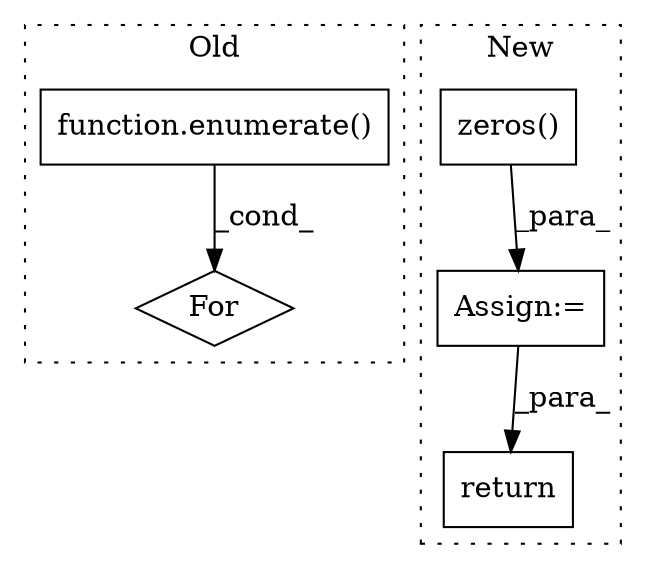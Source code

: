 digraph G {
subgraph cluster0 {
1 [label="function.enumerate()" a="75" s="4323,4346" l="10,1" shape="box"];
4 [label="For" a="107" s="4306,4347" l="4,18" shape="diamond"];
label = "Old";
style="dotted";
}
subgraph cluster1 {
2 [label="zeros()" a="75" s="4532,4581" l="12,47" shape="box"];
3 [label="Assign:=" a="68" s="4529" l="3" shape="box"];
5 [label="return" a="93" s="5059" l="7" shape="box"];
label = "New";
style="dotted";
}
1 -> 4 [label="_cond_"];
2 -> 3 [label="_para_"];
3 -> 5 [label="_para_"];
}